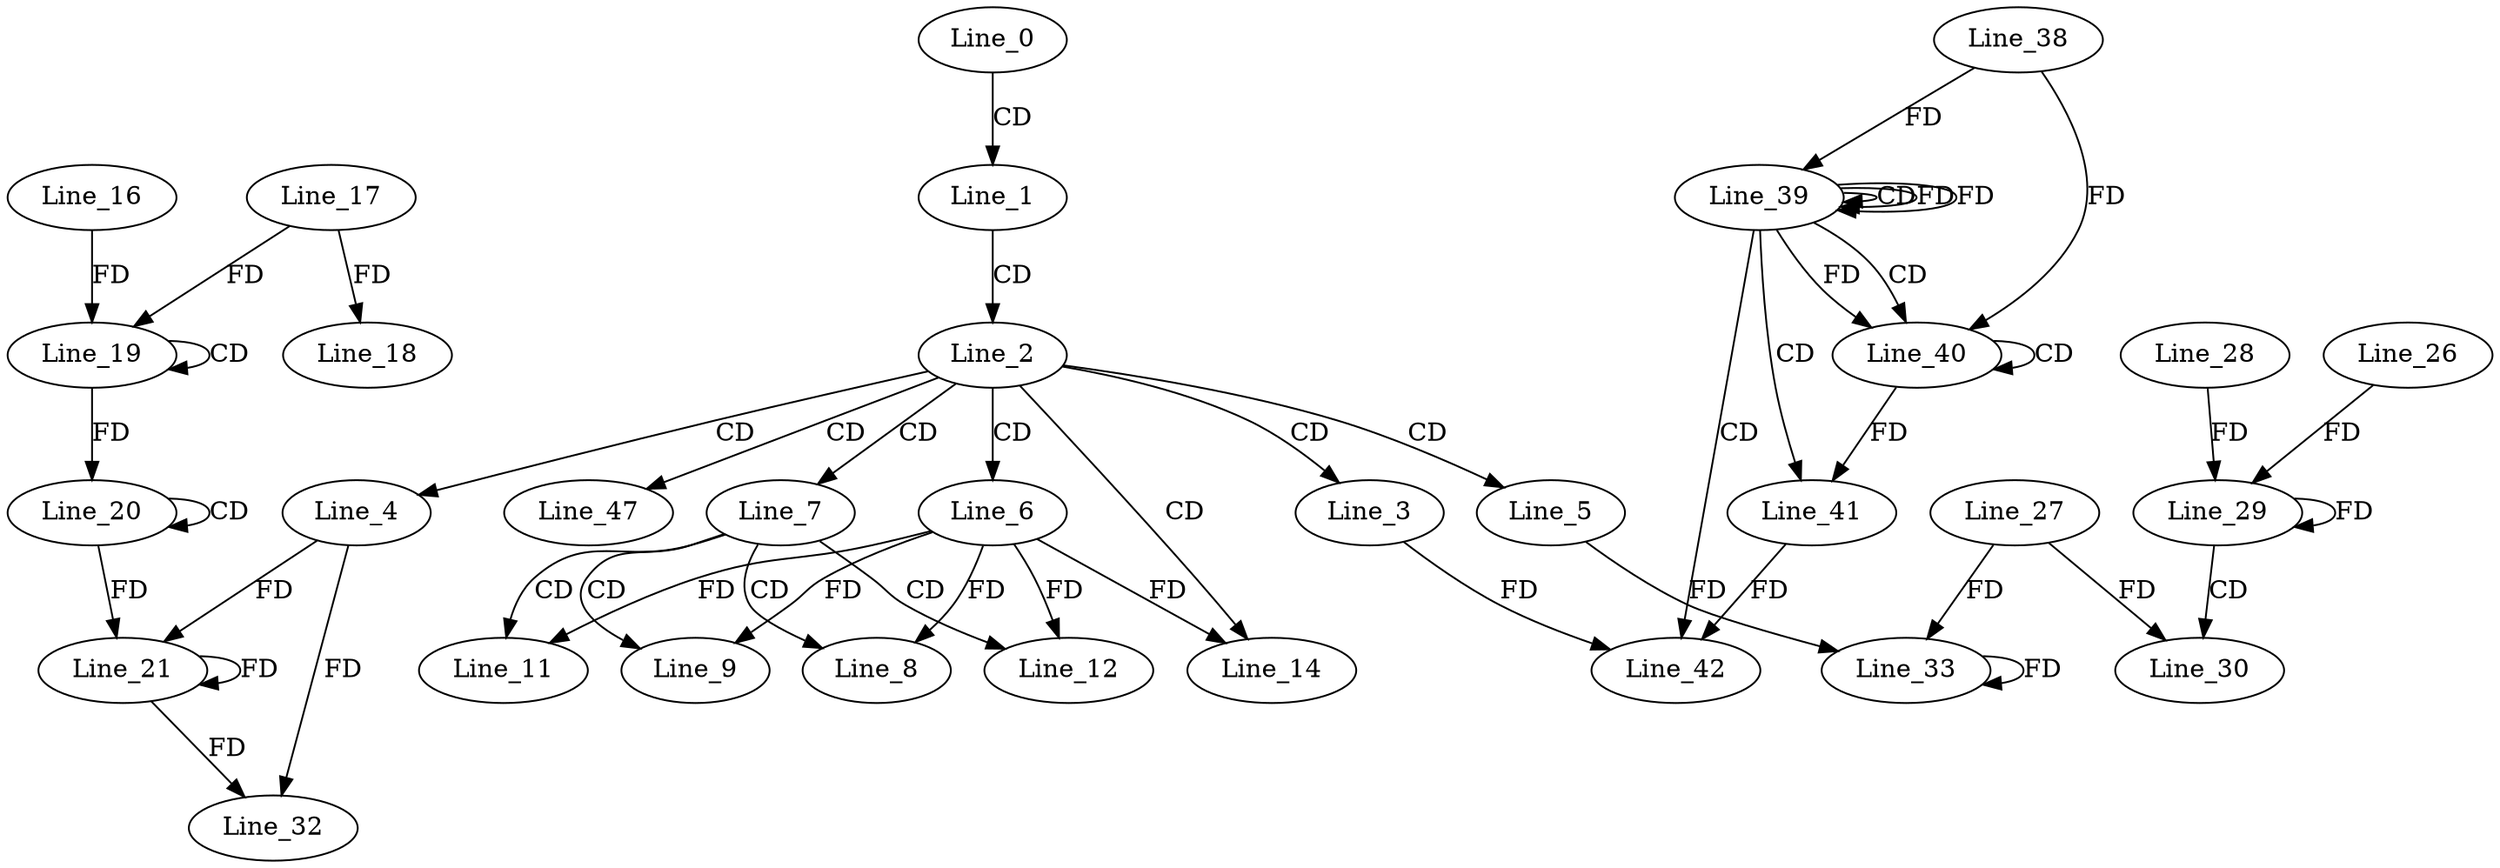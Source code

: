 digraph G {
  Line_0;
  Line_1;
  Line_2;
  Line_3;
  Line_4;
  Line_5;
  Line_6;
  Line_7;
  Line_8;
  Line_9;
  Line_11;
  Line_12;
  Line_14;
  Line_17;
  Line_18;
  Line_19;
  Line_19;
  Line_16;
  Line_20;
  Line_20;
  Line_21;
  Line_21;
  Line_29;
  Line_28;
  Line_29;
  Line_26;
  Line_29;
  Line_30;
  Line_27;
  Line_32;
  Line_33;
  Line_33;
  Line_39;
  Line_39;
  Line_38;
  Line_39;
  Line_39;
  Line_40;
  Line_40;
  Line_41;
  Line_41;
  Line_41;
  Line_41;
  Line_41;
  Line_41;
  Line_41;
  Line_41;
  Line_42;
  Line_47;
  Line_0 -> Line_1 [ label="CD" ];
  Line_1 -> Line_2 [ label="CD" ];
  Line_2 -> Line_3 [ label="CD" ];
  Line_2 -> Line_4 [ label="CD" ];
  Line_2 -> Line_5 [ label="CD" ];
  Line_2 -> Line_6 [ label="CD" ];
  Line_2 -> Line_7 [ label="CD" ];
  Line_7 -> Line_8 [ label="CD" ];
  Line_6 -> Line_8 [ label="FD" ];
  Line_7 -> Line_9 [ label="CD" ];
  Line_6 -> Line_9 [ label="FD" ];
  Line_7 -> Line_11 [ label="CD" ];
  Line_6 -> Line_11 [ label="FD" ];
  Line_7 -> Line_12 [ label="CD" ];
  Line_6 -> Line_12 [ label="FD" ];
  Line_2 -> Line_14 [ label="CD" ];
  Line_6 -> Line_14 [ label="FD" ];
  Line_17 -> Line_18 [ label="FD" ];
  Line_19 -> Line_19 [ label="CD" ];
  Line_16 -> Line_19 [ label="FD" ];
  Line_17 -> Line_19 [ label="FD" ];
  Line_20 -> Line_20 [ label="CD" ];
  Line_19 -> Line_20 [ label="FD" ];
  Line_4 -> Line_21 [ label="FD" ];
  Line_21 -> Line_21 [ label="FD" ];
  Line_20 -> Line_21 [ label="FD" ];
  Line_29 -> Line_29 [ label="FD" ];
  Line_28 -> Line_29 [ label="FD" ];
  Line_26 -> Line_29 [ label="FD" ];
  Line_29 -> Line_30 [ label="CD" ];
  Line_27 -> Line_30 [ label="FD" ];
  Line_4 -> Line_32 [ label="FD" ];
  Line_21 -> Line_32 [ label="FD" ];
  Line_5 -> Line_33 [ label="FD" ];
  Line_33 -> Line_33 [ label="FD" ];
  Line_27 -> Line_33 [ label="FD" ];
  Line_39 -> Line_39 [ label="CD" ];
  Line_38 -> Line_39 [ label="FD" ];
  Line_39 -> Line_39 [ label="FD" ];
  Line_39 -> Line_40 [ label="CD" ];
  Line_40 -> Line_40 [ label="CD" ];
  Line_38 -> Line_40 [ label="FD" ];
  Line_39 -> Line_40 [ label="FD" ];
  Line_39 -> Line_41 [ label="CD" ];
  Line_40 -> Line_41 [ label="FD" ];
  Line_39 -> Line_42 [ label="CD" ];
  Line_3 -> Line_42 [ label="FD" ];
  Line_41 -> Line_42 [ label="FD" ];
  Line_2 -> Line_47 [ label="CD" ];
  Line_39 -> Line_39 [ label="FD" ];
}
